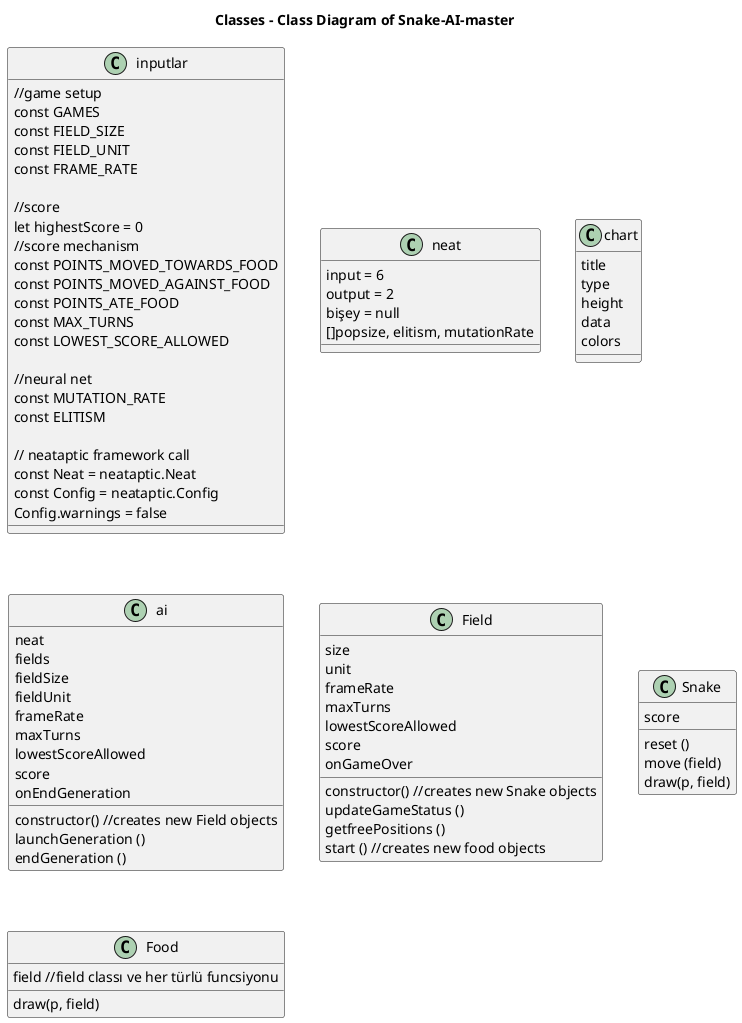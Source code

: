 @startuml

title Classes - Class Diagram of Snake-AI-master


class inputlar{
//game setup
const GAMES 
const FIELD_SIZE
const FIELD_UNIT
const FRAME_RATE

//score
let highestScore = 0 
//score mechanism
const POINTS_MOVED_TOWARDS_FOOD
const POINTS_MOVED_AGAINST_FOOD
const POINTS_ATE_FOOD
const MAX_TURNS
const LOWEST_SCORE_ALLOWED

//neural net
const MUTATION_RATE
const ELITISM

// neataptic framework call
const Neat = neataptic.Neat
const Config = neataptic.Config
Config.warnings = false




}


class neat {
  input = 6
  output = 2
  bişey = null
  []popsize, elitism, mutationRate
  
 
}

class chart {
title
type
height
data
colors



}

class ai {
  neat
  fields
  fieldSize
  fieldUnit
  frameRate
  maxTurns 
  lowestScoreAllowed
  score
  onEndGeneration
  
  constructor() //creates new Field objects
  launchGeneration ()
  endGeneration ()
}




class Field {
  size
  unit
  frameRate
  maxTurns
  lowestScoreAllowed
  score
  onGameOver
  
  constructor() //creates new Snake objects
  updateGameStatus ()
  getfreePositions ()
  start () //creates new food objects
}

class Snake{
score
reset ()
move (field)
draw(p, field)
}

class Food{
field //field classı ve her türlü funcsiyonu
draw(p, field)
}

@enduml